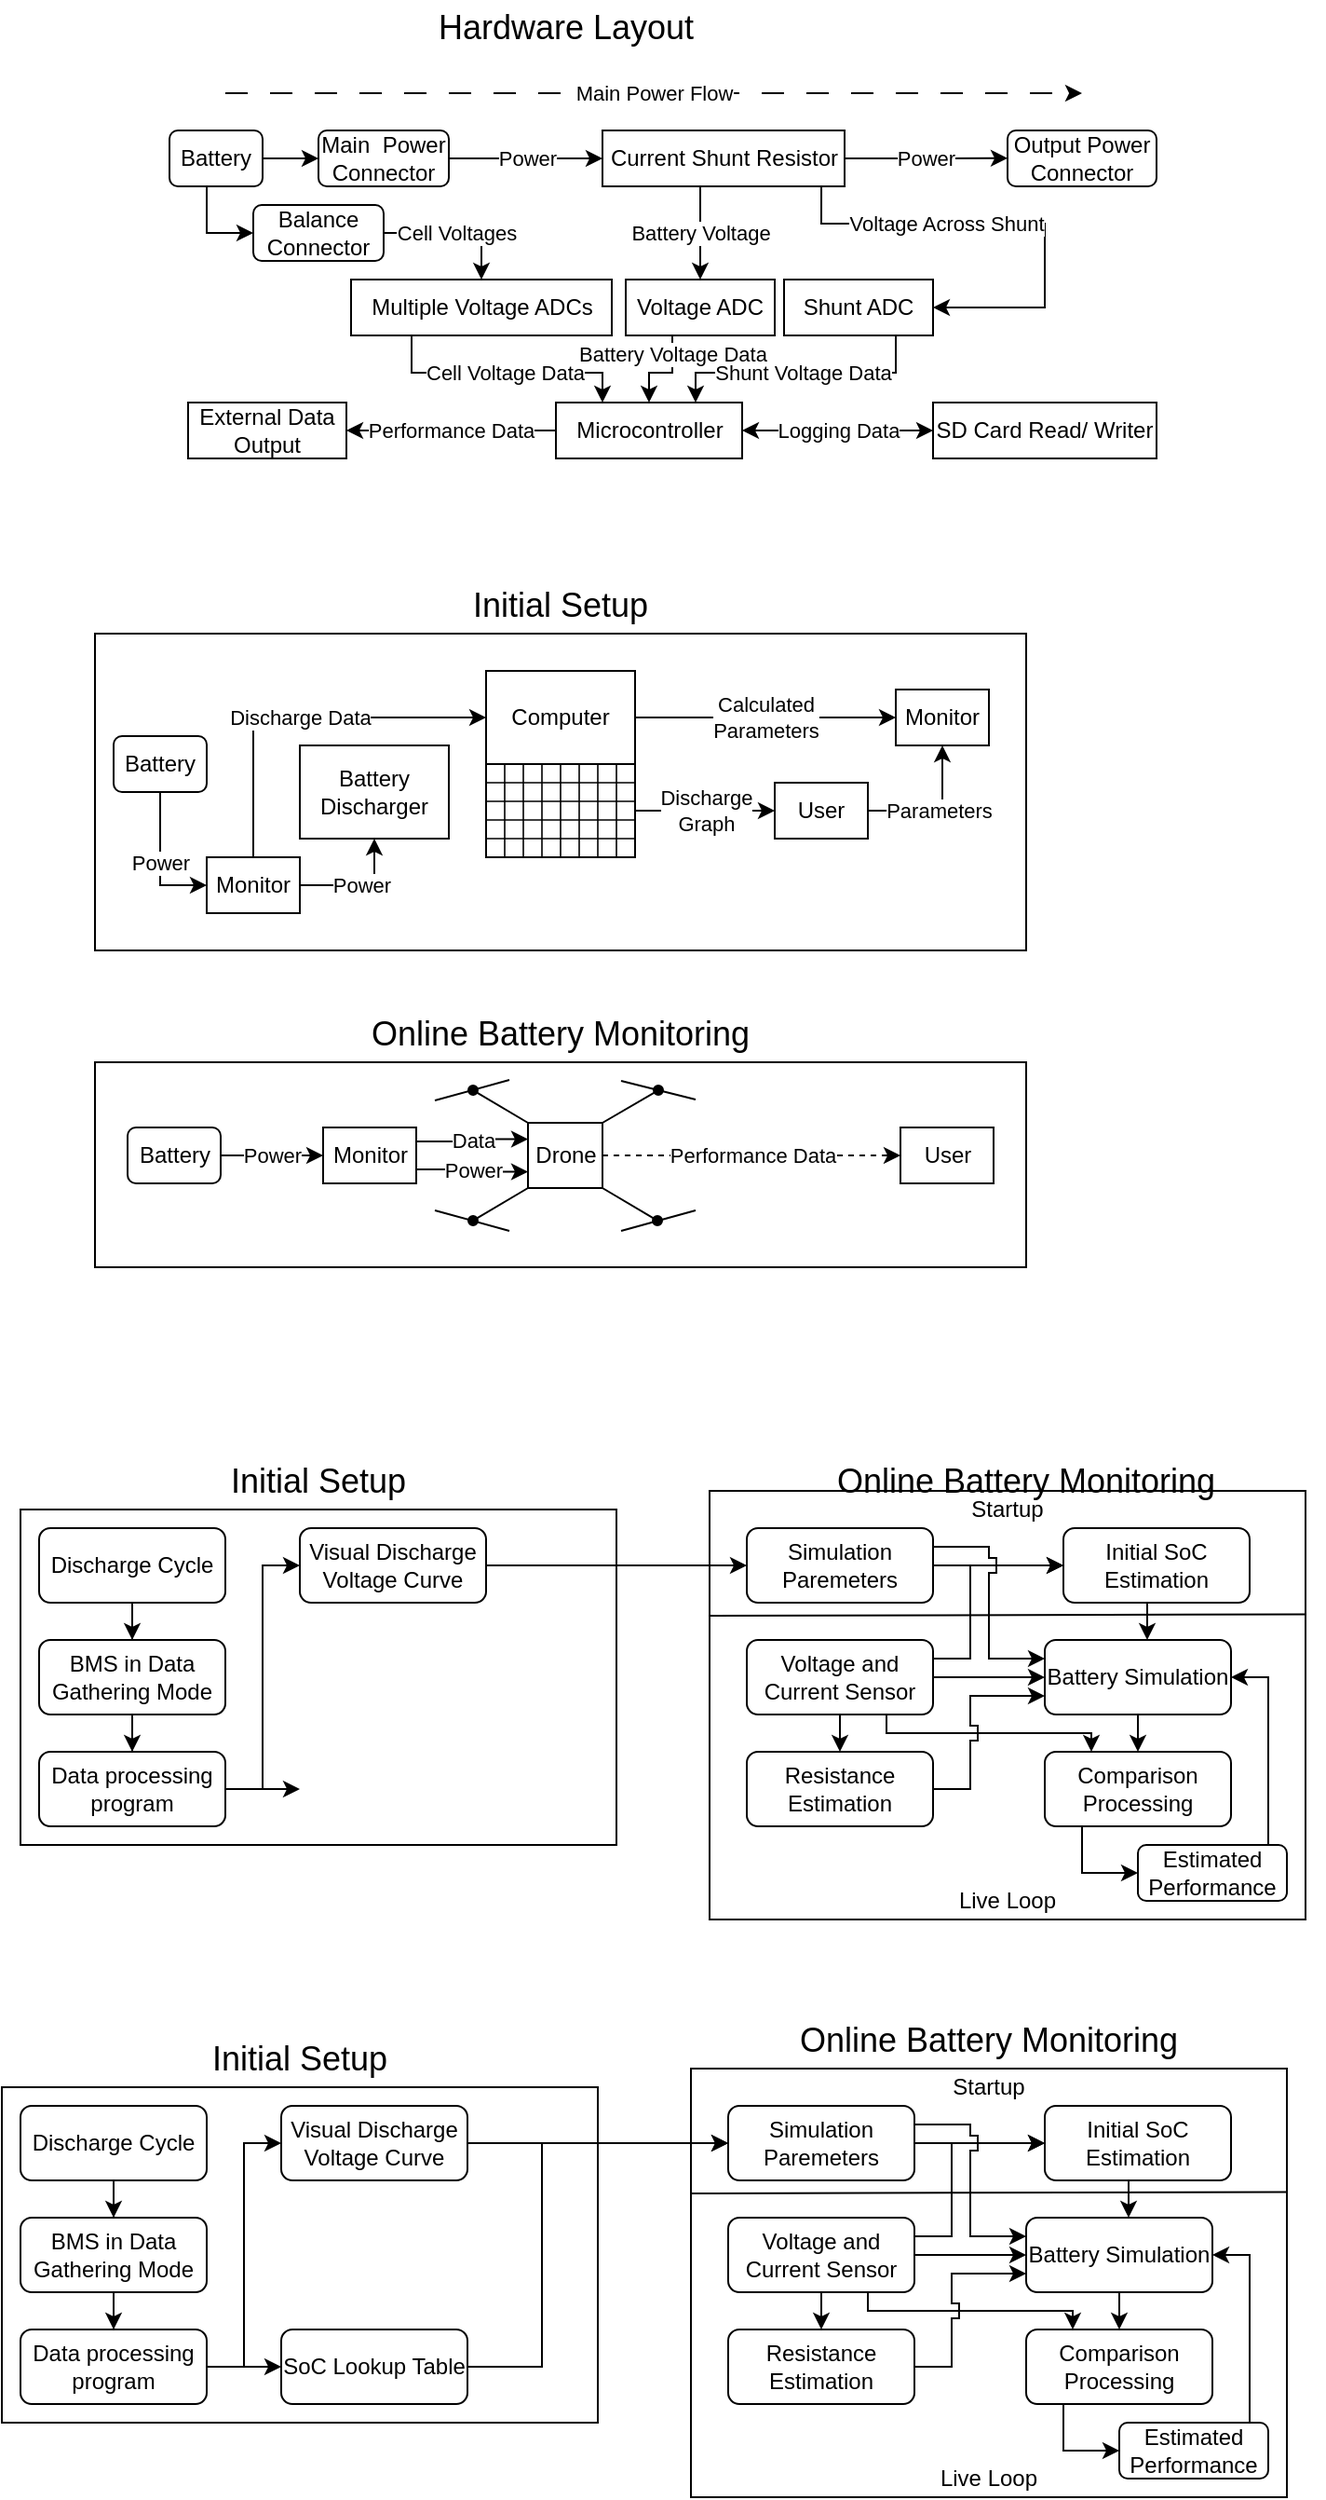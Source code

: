 <mxfile version="24.0.2" type="device">
  <diagram id="iJW8FD_IC8tG_3s7V3ZE" name="Page-1">
    <mxGraphModel dx="636" dy="1536" grid="1" gridSize="10" guides="1" tooltips="1" connect="1" arrows="1" fold="1" page="1" pageScale="1" pageWidth="827" pageHeight="1169" math="0" shadow="0">
      <root>
        <mxCell id="0" />
        <mxCell id="1" parent="0" />
        <mxCell id="znWlgwHZ79DL5Ow_YZp7-131" value="" style="rounded=0;whiteSpace=wrap;html=1;" vertex="1" parent="1">
          <mxGeometry x="60" y="-260" width="500" height="110" as="geometry" />
        </mxCell>
        <mxCell id="znWlgwHZ79DL5Ow_YZp7-61" value="" style="rounded=0;whiteSpace=wrap;html=1;" vertex="1" parent="1">
          <mxGeometry x="60" y="-490" width="500" height="170" as="geometry" />
        </mxCell>
        <mxCell id="kjtUhcTxmiHCBkJJOneF-20" value="" style="rounded=0;whiteSpace=wrap;html=1;" parent="1" vertex="1">
          <mxGeometry x="380" y="280" width="320" height="230" as="geometry" />
        </mxCell>
        <mxCell id="kjtUhcTxmiHCBkJJOneF-6" value="" style="rounded=0;whiteSpace=wrap;html=1;" parent="1" vertex="1">
          <mxGeometry x="10" y="290" width="320" height="180" as="geometry" />
        </mxCell>
        <mxCell id="kjtUhcTxmiHCBkJJOneF-12" value="" style="edgeStyle=orthogonalEdgeStyle;rounded=0;orthogonalLoop=1;jettySize=auto;html=1;fontSize=18;" parent="1" source="kjtUhcTxmiHCBkJJOneF-4" target="kjtUhcTxmiHCBkJJOneF-9" edge="1">
          <mxGeometry relative="1" as="geometry" />
        </mxCell>
        <mxCell id="kjtUhcTxmiHCBkJJOneF-4" value="&lt;div&gt;Discharge Cycle&lt;/div&gt;" style="rounded=1;whiteSpace=wrap;html=1;" parent="1" vertex="1">
          <mxGeometry x="20" y="300" width="100" height="40" as="geometry" />
        </mxCell>
        <mxCell id="kjtUhcTxmiHCBkJJOneF-7" value="&lt;font style=&quot;font-size: 18px;&quot;&gt;Initial Setup&lt;/font&gt;" style="text;html=1;strokeColor=none;fillColor=none;align=center;verticalAlign=middle;whiteSpace=wrap;rounded=0;" parent="1" vertex="1">
          <mxGeometry x="10" y="260" width="320" height="30" as="geometry" />
        </mxCell>
        <mxCell id="kjtUhcTxmiHCBkJJOneF-14" value="" style="edgeStyle=orthogonalEdgeStyle;rounded=0;orthogonalLoop=1;jettySize=auto;html=1;fontSize=18;" parent="1" source="kjtUhcTxmiHCBkJJOneF-9" target="kjtUhcTxmiHCBkJJOneF-13" edge="1">
          <mxGeometry relative="1" as="geometry" />
        </mxCell>
        <mxCell id="kjtUhcTxmiHCBkJJOneF-9" value="BMS in Data Gathering Mode" style="rounded=1;whiteSpace=wrap;html=1;" parent="1" vertex="1">
          <mxGeometry x="20" y="360" width="100" height="40" as="geometry" />
        </mxCell>
        <mxCell id="kjtUhcTxmiHCBkJJOneF-16" style="edgeStyle=orthogonalEdgeStyle;rounded=0;orthogonalLoop=1;jettySize=auto;html=1;entryX=0;entryY=0.5;entryDx=0;entryDy=0;fontSize=18;" parent="1" source="kjtUhcTxmiHCBkJJOneF-13" target="kjtUhcTxmiHCBkJJOneF-15" edge="1">
          <mxGeometry relative="1" as="geometry" />
        </mxCell>
        <mxCell id="kjtUhcTxmiHCBkJJOneF-18" style="edgeStyle=orthogonalEdgeStyle;rounded=0;orthogonalLoop=1;jettySize=auto;html=1;entryX=0;entryY=0.5;entryDx=0;entryDy=0;fontSize=18;" parent="1" source="kjtUhcTxmiHCBkJJOneF-13" target="kjtUhcTxmiHCBkJJOneF-17" edge="1">
          <mxGeometry relative="1" as="geometry" />
        </mxCell>
        <mxCell id="kjtUhcTxmiHCBkJJOneF-13" value="Data processing program" style="rounded=1;whiteSpace=wrap;html=1;" parent="1" vertex="1">
          <mxGeometry x="20" y="420" width="100" height="40" as="geometry" />
        </mxCell>
        <mxCell id="kjtUhcTxmiHCBkJJOneF-34" style="edgeStyle=orthogonalEdgeStyle;rounded=0;orthogonalLoop=1;jettySize=auto;html=1;fontSize=18;" parent="1" source="kjtUhcTxmiHCBkJJOneF-15" target="kjtUhcTxmiHCBkJJOneF-32" edge="1">
          <mxGeometry relative="1" as="geometry" />
        </mxCell>
        <mxCell id="kjtUhcTxmiHCBkJJOneF-15" value="Visual Discharge Voltage Curve" style="rounded=1;whiteSpace=wrap;html=1;" parent="1" vertex="1">
          <mxGeometry x="160" y="300" width="100" height="40" as="geometry" />
        </mxCell>
        <mxCell id="kjtUhcTxmiHCBkJJOneF-35" style="edgeStyle=orthogonalEdgeStyle;rounded=0;orthogonalLoop=1;jettySize=auto;html=1;entryX=0;entryY=0.5;entryDx=0;entryDy=0;fontSize=18;" parent="1" source="kjtUhcTxmiHCBkJJOneF-17" target="kjtUhcTxmiHCBkJJOneF-32" edge="1">
          <mxGeometry relative="1" as="geometry">
            <Array as="points">
              <mxPoint x="300" y="440" />
              <mxPoint x="300" y="320" />
            </Array>
          </mxGeometry>
        </mxCell>
        <mxCell id="kjtUhcTxmiHCBkJJOneF-17" value="SoC Lookup Table" style="rounded=1;whiteSpace=wrap;html=1;" parent="1" vertex="1">
          <mxGeometry x="160" y="420" width="100" height="40" as="geometry" />
        </mxCell>
        <mxCell id="kjtUhcTxmiHCBkJJOneF-31" value="&lt;font style=&quot;font-size: 18px;&quot;&gt;Online Battery Monitoring&lt;/font&gt;" style="text;html=1;strokeColor=none;fillColor=none;align=center;verticalAlign=middle;whiteSpace=wrap;rounded=0;" parent="1" vertex="1">
          <mxGeometry x="380" y="250" width="320" height="30" as="geometry" />
        </mxCell>
        <mxCell id="kjtUhcTxmiHCBkJJOneF-37" value="" style="edgeStyle=orthogonalEdgeStyle;rounded=0;orthogonalLoop=1;jettySize=auto;html=1;fontSize=18;" parent="1" source="kjtUhcTxmiHCBkJJOneF-32" target="kjtUhcTxmiHCBkJJOneF-36" edge="1">
          <mxGeometry relative="1" as="geometry" />
        </mxCell>
        <mxCell id="kjtUhcTxmiHCBkJJOneF-54" style="edgeStyle=elbowEdgeStyle;rounded=0;jumpStyle=sharp;orthogonalLoop=1;jettySize=auto;html=1;entryX=0;entryY=0.25;entryDx=0;entryDy=0;fontSize=18;jumpSize=8;" parent="1" source="kjtUhcTxmiHCBkJJOneF-32" target="kjtUhcTxmiHCBkJJOneF-47" edge="1">
          <mxGeometry relative="1" as="geometry">
            <Array as="points">
              <mxPoint x="530" y="310" />
              <mxPoint x="530" y="330" />
              <mxPoint x="510" y="310" />
            </Array>
          </mxGeometry>
        </mxCell>
        <mxCell id="kjtUhcTxmiHCBkJJOneF-32" value="Simulation Paremeters" style="rounded=1;whiteSpace=wrap;html=1;" parent="1" vertex="1">
          <mxGeometry x="400" y="300" width="100" height="40" as="geometry" />
        </mxCell>
        <mxCell id="kjtUhcTxmiHCBkJJOneF-71" style="edgeStyle=elbowEdgeStyle;rounded=0;jumpStyle=sharp;jumpSize=8;orthogonalLoop=1;jettySize=auto;html=1;fontSize=18;" parent="1" source="kjtUhcTxmiHCBkJJOneF-36" target="kjtUhcTxmiHCBkJJOneF-47" edge="1">
          <mxGeometry relative="1" as="geometry" />
        </mxCell>
        <mxCell id="kjtUhcTxmiHCBkJJOneF-36" value="Initial SoC Estimation" style="rounded=1;whiteSpace=wrap;html=1;" parent="1" vertex="1">
          <mxGeometry x="570" y="300" width="100" height="40" as="geometry" />
        </mxCell>
        <mxCell id="kjtUhcTxmiHCBkJJOneF-46" style="edgeStyle=orthogonalEdgeStyle;rounded=0;orthogonalLoop=1;jettySize=auto;html=1;entryX=0;entryY=0.5;entryDx=0;entryDy=0;fontSize=18;" parent="1" source="kjtUhcTxmiHCBkJJOneF-38" target="kjtUhcTxmiHCBkJJOneF-36" edge="1">
          <mxGeometry relative="1" as="geometry">
            <Array as="points">
              <mxPoint x="520" y="370" />
              <mxPoint x="520" y="320" />
            </Array>
          </mxGeometry>
        </mxCell>
        <mxCell id="kjtUhcTxmiHCBkJJOneF-55" style="edgeStyle=elbowEdgeStyle;rounded=0;jumpStyle=sharp;jumpSize=8;orthogonalLoop=1;jettySize=auto;html=1;entryX=0;entryY=0.5;entryDx=0;entryDy=0;fontSize=18;" parent="1" source="kjtUhcTxmiHCBkJJOneF-38" target="kjtUhcTxmiHCBkJJOneF-47" edge="1">
          <mxGeometry relative="1" as="geometry" />
        </mxCell>
        <mxCell id="kjtUhcTxmiHCBkJJOneF-61" style="edgeStyle=elbowEdgeStyle;rounded=0;jumpStyle=sharp;jumpSize=8;orthogonalLoop=1;jettySize=auto;html=1;entryX=0.5;entryY=0;entryDx=0;entryDy=0;fontSize=18;" parent="1" source="kjtUhcTxmiHCBkJJOneF-38" target="kjtUhcTxmiHCBkJJOneF-39" edge="1">
          <mxGeometry relative="1" as="geometry" />
        </mxCell>
        <mxCell id="kjtUhcTxmiHCBkJJOneF-72" style="edgeStyle=elbowEdgeStyle;rounded=0;jumpStyle=sharp;jumpSize=8;orthogonalLoop=1;jettySize=auto;html=1;exitX=0.75;exitY=1;exitDx=0;exitDy=0;entryX=0.25;entryY=0;entryDx=0;entryDy=0;fontSize=18;elbow=vertical;" parent="1" source="kjtUhcTxmiHCBkJJOneF-38" target="kjtUhcTxmiHCBkJJOneF-40" edge="1">
          <mxGeometry relative="1" as="geometry">
            <Array as="points">
              <mxPoint x="560" y="410" />
              <mxPoint x="550" y="410" />
              <mxPoint x="500" y="410" />
              <mxPoint x="560" y="420" />
            </Array>
          </mxGeometry>
        </mxCell>
        <mxCell id="kjtUhcTxmiHCBkJJOneF-38" value="Voltage and Current Sensor" style="rounded=1;whiteSpace=wrap;html=1;" parent="1" vertex="1">
          <mxGeometry x="400" y="360" width="100" height="40" as="geometry" />
        </mxCell>
        <mxCell id="kjtUhcTxmiHCBkJJOneF-62" style="edgeStyle=elbowEdgeStyle;rounded=0;jumpStyle=sharp;jumpSize=8;orthogonalLoop=1;jettySize=auto;html=1;entryX=0;entryY=0.75;entryDx=0;entryDy=0;fontSize=18;" parent="1" source="kjtUhcTxmiHCBkJJOneF-39" target="kjtUhcTxmiHCBkJJOneF-47" edge="1">
          <mxGeometry relative="1" as="geometry">
            <Array as="points">
              <mxPoint x="520" y="410" />
            </Array>
          </mxGeometry>
        </mxCell>
        <mxCell id="kjtUhcTxmiHCBkJJOneF-39" value="Resistance Estimation" style="rounded=1;whiteSpace=wrap;html=1;" parent="1" vertex="1">
          <mxGeometry x="400" y="420" width="100" height="40" as="geometry" />
        </mxCell>
        <mxCell id="kjtUhcTxmiHCBkJJOneF-68" style="edgeStyle=elbowEdgeStyle;rounded=0;jumpStyle=sharp;jumpSize=8;orthogonalLoop=1;jettySize=auto;html=1;exitX=0.25;exitY=1;exitDx=0;exitDy=0;entryX=0;entryY=0.5;entryDx=0;entryDy=0;fontSize=18;" parent="1" source="kjtUhcTxmiHCBkJJOneF-40" target="kjtUhcTxmiHCBkJJOneF-56" edge="1">
          <mxGeometry relative="1" as="geometry">
            <Array as="points">
              <mxPoint x="580" y="470" />
            </Array>
          </mxGeometry>
        </mxCell>
        <mxCell id="kjtUhcTxmiHCBkJJOneF-40" value="Comparison Processing" style="rounded=1;whiteSpace=wrap;html=1;" parent="1" vertex="1">
          <mxGeometry x="560" y="420" width="100" height="40" as="geometry" />
        </mxCell>
        <mxCell id="kjtUhcTxmiHCBkJJOneF-42" value="" style="endArrow=none;html=1;rounded=0;fontSize=18;entryX=1;entryY=0.288;entryDx=0;entryDy=0;entryPerimeter=0;" parent="1" target="kjtUhcTxmiHCBkJJOneF-20" edge="1">
          <mxGeometry width="50" height="50" relative="1" as="geometry">
            <mxPoint x="380" y="347" as="sourcePoint" />
            <mxPoint x="490" y="420" as="targetPoint" />
          </mxGeometry>
        </mxCell>
        <mxCell id="kjtUhcTxmiHCBkJJOneF-43" value="Startup" style="text;html=1;strokeColor=none;fillColor=none;align=center;verticalAlign=middle;whiteSpace=wrap;rounded=0;" parent="1" vertex="1">
          <mxGeometry x="380" y="280" width="320" height="20" as="geometry" />
        </mxCell>
        <mxCell id="kjtUhcTxmiHCBkJJOneF-44" value="Live Loop" style="text;html=1;strokeColor=none;fillColor=none;align=center;verticalAlign=middle;whiteSpace=wrap;rounded=0;" parent="1" vertex="1">
          <mxGeometry x="380" y="490" width="320" height="20" as="geometry" />
        </mxCell>
        <mxCell id="kjtUhcTxmiHCBkJJOneF-65" style="edgeStyle=elbowEdgeStyle;rounded=0;jumpStyle=sharp;jumpSize=8;orthogonalLoop=1;jettySize=auto;html=1;fontSize=18;" parent="1" source="kjtUhcTxmiHCBkJJOneF-47" target="kjtUhcTxmiHCBkJJOneF-40" edge="1">
          <mxGeometry relative="1" as="geometry" />
        </mxCell>
        <mxCell id="kjtUhcTxmiHCBkJJOneF-47" value="Battery Simulation" style="rounded=1;whiteSpace=wrap;html=1;" parent="1" vertex="1">
          <mxGeometry x="560" y="360" width="100" height="40" as="geometry" />
        </mxCell>
        <mxCell id="kjtUhcTxmiHCBkJJOneF-69" style="edgeStyle=elbowEdgeStyle;rounded=0;jumpStyle=sharp;jumpSize=8;orthogonalLoop=1;jettySize=auto;html=1;exitX=0.75;exitY=0;exitDx=0;exitDy=0;entryX=1;entryY=0.5;entryDx=0;entryDy=0;fontSize=18;" parent="1" source="kjtUhcTxmiHCBkJJOneF-56" target="kjtUhcTxmiHCBkJJOneF-47" edge="1">
          <mxGeometry relative="1" as="geometry">
            <Array as="points">
              <mxPoint x="680" y="400" />
              <mxPoint x="670" y="410" />
              <mxPoint x="680" y="410" />
            </Array>
          </mxGeometry>
        </mxCell>
        <mxCell id="kjtUhcTxmiHCBkJJOneF-56" value="Estimated Performance" style="rounded=1;whiteSpace=wrap;html=1;" parent="1" vertex="1">
          <mxGeometry x="610" y="470" width="80" height="30" as="geometry" />
        </mxCell>
        <mxCell id="znWlgwHZ79DL5Ow_YZp7-1" value="" style="rounded=0;whiteSpace=wrap;html=1;" vertex="1" parent="1">
          <mxGeometry x="390" y="-30" width="320" height="230" as="geometry" />
        </mxCell>
        <mxCell id="znWlgwHZ79DL5Ow_YZp7-2" value="" style="rounded=0;whiteSpace=wrap;html=1;" vertex="1" parent="1">
          <mxGeometry x="20" y="-20" width="320" height="180" as="geometry" />
        </mxCell>
        <mxCell id="znWlgwHZ79DL5Ow_YZp7-3" value="" style="edgeStyle=orthogonalEdgeStyle;rounded=0;orthogonalLoop=1;jettySize=auto;html=1;fontSize=18;" edge="1" parent="1" source="znWlgwHZ79DL5Ow_YZp7-4" target="znWlgwHZ79DL5Ow_YZp7-7">
          <mxGeometry relative="1" as="geometry" />
        </mxCell>
        <mxCell id="znWlgwHZ79DL5Ow_YZp7-4" value="&lt;div&gt;Discharge Cycle&lt;/div&gt;" style="rounded=1;whiteSpace=wrap;html=1;" vertex="1" parent="1">
          <mxGeometry x="30" y="-10" width="100" height="40" as="geometry" />
        </mxCell>
        <mxCell id="znWlgwHZ79DL5Ow_YZp7-5" value="&lt;font style=&quot;font-size: 18px;&quot;&gt;Initial Setup&lt;/font&gt;" style="text;html=1;strokeColor=none;fillColor=none;align=center;verticalAlign=middle;whiteSpace=wrap;rounded=0;" vertex="1" parent="1">
          <mxGeometry x="20" y="-50" width="320" height="30" as="geometry" />
        </mxCell>
        <mxCell id="znWlgwHZ79DL5Ow_YZp7-6" value="" style="edgeStyle=orthogonalEdgeStyle;rounded=0;orthogonalLoop=1;jettySize=auto;html=1;fontSize=18;" edge="1" parent="1" source="znWlgwHZ79DL5Ow_YZp7-7" target="znWlgwHZ79DL5Ow_YZp7-10">
          <mxGeometry relative="1" as="geometry" />
        </mxCell>
        <mxCell id="znWlgwHZ79DL5Ow_YZp7-7" value="BMS in Data Gathering Mode" style="rounded=1;whiteSpace=wrap;html=1;" vertex="1" parent="1">
          <mxGeometry x="30" y="50" width="100" height="40" as="geometry" />
        </mxCell>
        <mxCell id="znWlgwHZ79DL5Ow_YZp7-8" style="edgeStyle=orthogonalEdgeStyle;rounded=0;orthogonalLoop=1;jettySize=auto;html=1;entryX=0;entryY=0.5;entryDx=0;entryDy=0;fontSize=18;" edge="1" parent="1" source="znWlgwHZ79DL5Ow_YZp7-10" target="znWlgwHZ79DL5Ow_YZp7-12">
          <mxGeometry relative="1" as="geometry" />
        </mxCell>
        <mxCell id="znWlgwHZ79DL5Ow_YZp7-9" style="edgeStyle=orthogonalEdgeStyle;rounded=0;orthogonalLoop=1;jettySize=auto;html=1;entryX=0;entryY=0.5;entryDx=0;entryDy=0;fontSize=18;" edge="1" parent="1" source="znWlgwHZ79DL5Ow_YZp7-10">
          <mxGeometry relative="1" as="geometry">
            <mxPoint x="170" y="130" as="targetPoint" />
          </mxGeometry>
        </mxCell>
        <mxCell id="znWlgwHZ79DL5Ow_YZp7-10" value="Data processing program" style="rounded=1;whiteSpace=wrap;html=1;" vertex="1" parent="1">
          <mxGeometry x="30" y="110" width="100" height="40" as="geometry" />
        </mxCell>
        <mxCell id="znWlgwHZ79DL5Ow_YZp7-11" style="edgeStyle=orthogonalEdgeStyle;rounded=0;orthogonalLoop=1;jettySize=auto;html=1;fontSize=18;" edge="1" parent="1" source="znWlgwHZ79DL5Ow_YZp7-12" target="znWlgwHZ79DL5Ow_YZp7-18">
          <mxGeometry relative="1" as="geometry" />
        </mxCell>
        <mxCell id="znWlgwHZ79DL5Ow_YZp7-12" value="Visual Discharge Voltage Curve" style="rounded=1;whiteSpace=wrap;html=1;" vertex="1" parent="1">
          <mxGeometry x="170" y="-10" width="100" height="40" as="geometry" />
        </mxCell>
        <mxCell id="znWlgwHZ79DL5Ow_YZp7-15" value="&lt;font style=&quot;font-size: 18px;&quot;&gt;Online Battery Monitoring&lt;/font&gt;" style="text;html=1;strokeColor=none;fillColor=none;align=center;verticalAlign=middle;whiteSpace=wrap;rounded=0;" vertex="1" parent="1">
          <mxGeometry x="60" y="-290" width="500" height="30" as="geometry" />
        </mxCell>
        <mxCell id="znWlgwHZ79DL5Ow_YZp7-16" value="" style="edgeStyle=orthogonalEdgeStyle;rounded=0;orthogonalLoop=1;jettySize=auto;html=1;fontSize=18;" edge="1" parent="1" source="znWlgwHZ79DL5Ow_YZp7-18" target="znWlgwHZ79DL5Ow_YZp7-20">
          <mxGeometry relative="1" as="geometry" />
        </mxCell>
        <mxCell id="znWlgwHZ79DL5Ow_YZp7-17" style="edgeStyle=elbowEdgeStyle;rounded=0;jumpStyle=sharp;orthogonalLoop=1;jettySize=auto;html=1;entryX=0;entryY=0.25;entryDx=0;entryDy=0;fontSize=18;jumpSize=8;" edge="1" parent="1" source="znWlgwHZ79DL5Ow_YZp7-18" target="znWlgwHZ79DL5Ow_YZp7-34">
          <mxGeometry relative="1" as="geometry">
            <Array as="points">
              <mxPoint x="540" />
              <mxPoint x="540" y="20" />
              <mxPoint x="520" />
            </Array>
          </mxGeometry>
        </mxCell>
        <mxCell id="znWlgwHZ79DL5Ow_YZp7-18" value="Simulation Paremeters" style="rounded=1;whiteSpace=wrap;html=1;" vertex="1" parent="1">
          <mxGeometry x="410" y="-10" width="100" height="40" as="geometry" />
        </mxCell>
        <mxCell id="znWlgwHZ79DL5Ow_YZp7-19" style="edgeStyle=elbowEdgeStyle;rounded=0;jumpStyle=sharp;jumpSize=8;orthogonalLoop=1;jettySize=auto;html=1;fontSize=18;" edge="1" parent="1" source="znWlgwHZ79DL5Ow_YZp7-20" target="znWlgwHZ79DL5Ow_YZp7-34">
          <mxGeometry relative="1" as="geometry" />
        </mxCell>
        <mxCell id="znWlgwHZ79DL5Ow_YZp7-20" value="Initial SoC Estimation" style="rounded=1;whiteSpace=wrap;html=1;" vertex="1" parent="1">
          <mxGeometry x="580" y="-10" width="100" height="40" as="geometry" />
        </mxCell>
        <mxCell id="znWlgwHZ79DL5Ow_YZp7-21" style="edgeStyle=orthogonalEdgeStyle;rounded=0;orthogonalLoop=1;jettySize=auto;html=1;entryX=0;entryY=0.5;entryDx=0;entryDy=0;fontSize=18;" edge="1" parent="1" source="znWlgwHZ79DL5Ow_YZp7-25" target="znWlgwHZ79DL5Ow_YZp7-20">
          <mxGeometry relative="1" as="geometry">
            <Array as="points">
              <mxPoint x="530" y="60" />
              <mxPoint x="530" y="10" />
            </Array>
          </mxGeometry>
        </mxCell>
        <mxCell id="znWlgwHZ79DL5Ow_YZp7-22" style="edgeStyle=elbowEdgeStyle;rounded=0;jumpStyle=sharp;jumpSize=8;orthogonalLoop=1;jettySize=auto;html=1;entryX=0;entryY=0.5;entryDx=0;entryDy=0;fontSize=18;" edge="1" parent="1" source="znWlgwHZ79DL5Ow_YZp7-25" target="znWlgwHZ79DL5Ow_YZp7-34">
          <mxGeometry relative="1" as="geometry" />
        </mxCell>
        <mxCell id="znWlgwHZ79DL5Ow_YZp7-23" style="edgeStyle=elbowEdgeStyle;rounded=0;jumpStyle=sharp;jumpSize=8;orthogonalLoop=1;jettySize=auto;html=1;entryX=0.5;entryY=0;entryDx=0;entryDy=0;fontSize=18;" edge="1" parent="1" source="znWlgwHZ79DL5Ow_YZp7-25" target="znWlgwHZ79DL5Ow_YZp7-27">
          <mxGeometry relative="1" as="geometry" />
        </mxCell>
        <mxCell id="znWlgwHZ79DL5Ow_YZp7-24" style="edgeStyle=elbowEdgeStyle;rounded=0;jumpStyle=sharp;jumpSize=8;orthogonalLoop=1;jettySize=auto;html=1;exitX=0.75;exitY=1;exitDx=0;exitDy=0;entryX=0.25;entryY=0;entryDx=0;entryDy=0;fontSize=18;elbow=vertical;" edge="1" parent="1" source="znWlgwHZ79DL5Ow_YZp7-25" target="znWlgwHZ79DL5Ow_YZp7-29">
          <mxGeometry relative="1" as="geometry">
            <Array as="points">
              <mxPoint x="570" y="100" />
              <mxPoint x="560" y="100" />
              <mxPoint x="510" y="100" />
              <mxPoint x="570" y="110" />
            </Array>
          </mxGeometry>
        </mxCell>
        <mxCell id="znWlgwHZ79DL5Ow_YZp7-25" value="Voltage and Current Sensor" style="rounded=1;whiteSpace=wrap;html=1;" vertex="1" parent="1">
          <mxGeometry x="410" y="50" width="100" height="40" as="geometry" />
        </mxCell>
        <mxCell id="znWlgwHZ79DL5Ow_YZp7-26" style="edgeStyle=elbowEdgeStyle;rounded=0;jumpStyle=sharp;jumpSize=8;orthogonalLoop=1;jettySize=auto;html=1;entryX=0;entryY=0.75;entryDx=0;entryDy=0;fontSize=18;" edge="1" parent="1" source="znWlgwHZ79DL5Ow_YZp7-27" target="znWlgwHZ79DL5Ow_YZp7-34">
          <mxGeometry relative="1" as="geometry">
            <Array as="points">
              <mxPoint x="530" y="100" />
            </Array>
          </mxGeometry>
        </mxCell>
        <mxCell id="znWlgwHZ79DL5Ow_YZp7-27" value="Resistance Estimation" style="rounded=1;whiteSpace=wrap;html=1;" vertex="1" parent="1">
          <mxGeometry x="410" y="110" width="100" height="40" as="geometry" />
        </mxCell>
        <mxCell id="znWlgwHZ79DL5Ow_YZp7-28" style="edgeStyle=elbowEdgeStyle;rounded=0;jumpStyle=sharp;jumpSize=8;orthogonalLoop=1;jettySize=auto;html=1;exitX=0.25;exitY=1;exitDx=0;exitDy=0;entryX=0;entryY=0.5;entryDx=0;entryDy=0;fontSize=18;" edge="1" parent="1" source="znWlgwHZ79DL5Ow_YZp7-29" target="znWlgwHZ79DL5Ow_YZp7-36">
          <mxGeometry relative="1" as="geometry">
            <Array as="points">
              <mxPoint x="590" y="160" />
            </Array>
          </mxGeometry>
        </mxCell>
        <mxCell id="znWlgwHZ79DL5Ow_YZp7-29" value="Comparison Processing" style="rounded=1;whiteSpace=wrap;html=1;" vertex="1" parent="1">
          <mxGeometry x="570" y="110" width="100" height="40" as="geometry" />
        </mxCell>
        <mxCell id="znWlgwHZ79DL5Ow_YZp7-30" value="" style="endArrow=none;html=1;rounded=0;fontSize=18;entryX=1;entryY=0.288;entryDx=0;entryDy=0;entryPerimeter=0;" edge="1" parent="1" target="znWlgwHZ79DL5Ow_YZp7-1">
          <mxGeometry width="50" height="50" relative="1" as="geometry">
            <mxPoint x="390" y="37" as="sourcePoint" />
            <mxPoint x="500" y="110" as="targetPoint" />
          </mxGeometry>
        </mxCell>
        <mxCell id="znWlgwHZ79DL5Ow_YZp7-31" value="Startup" style="text;html=1;strokeColor=none;fillColor=none;align=center;verticalAlign=middle;whiteSpace=wrap;rounded=0;" vertex="1" parent="1">
          <mxGeometry x="390" y="-30" width="320" height="20" as="geometry" />
        </mxCell>
        <mxCell id="znWlgwHZ79DL5Ow_YZp7-32" value="Live Loop" style="text;html=1;strokeColor=none;fillColor=none;align=center;verticalAlign=middle;whiteSpace=wrap;rounded=0;" vertex="1" parent="1">
          <mxGeometry x="390" y="180" width="320" height="20" as="geometry" />
        </mxCell>
        <mxCell id="znWlgwHZ79DL5Ow_YZp7-33" style="edgeStyle=elbowEdgeStyle;rounded=0;jumpStyle=sharp;jumpSize=8;orthogonalLoop=1;jettySize=auto;html=1;fontSize=18;" edge="1" parent="1" source="znWlgwHZ79DL5Ow_YZp7-34" target="znWlgwHZ79DL5Ow_YZp7-29">
          <mxGeometry relative="1" as="geometry" />
        </mxCell>
        <mxCell id="znWlgwHZ79DL5Ow_YZp7-34" value="Battery Simulation" style="rounded=1;whiteSpace=wrap;html=1;" vertex="1" parent="1">
          <mxGeometry x="570" y="50" width="100" height="40" as="geometry" />
        </mxCell>
        <mxCell id="znWlgwHZ79DL5Ow_YZp7-35" style="edgeStyle=elbowEdgeStyle;rounded=0;jumpStyle=sharp;jumpSize=8;orthogonalLoop=1;jettySize=auto;html=1;exitX=0.75;exitY=0;exitDx=0;exitDy=0;entryX=1;entryY=0.5;entryDx=0;entryDy=0;fontSize=18;" edge="1" parent="1" source="znWlgwHZ79DL5Ow_YZp7-36" target="znWlgwHZ79DL5Ow_YZp7-34">
          <mxGeometry relative="1" as="geometry">
            <Array as="points">
              <mxPoint x="690" y="90" />
              <mxPoint x="680" y="100" />
              <mxPoint x="690" y="100" />
            </Array>
          </mxGeometry>
        </mxCell>
        <mxCell id="znWlgwHZ79DL5Ow_YZp7-36" value="Estimated Performance" style="rounded=1;whiteSpace=wrap;html=1;" vertex="1" parent="1">
          <mxGeometry x="620" y="160" width="80" height="30" as="geometry" />
        </mxCell>
        <mxCell id="znWlgwHZ79DL5Ow_YZp7-97" value="Power" style="edgeStyle=orthogonalEdgeStyle;rounded=0;orthogonalLoop=1;jettySize=auto;html=1;entryX=0;entryY=0.5;entryDx=0;entryDy=0;" edge="1" parent="1" source="znWlgwHZ79DL5Ow_YZp7-41" target="znWlgwHZ79DL5Ow_YZp7-42">
          <mxGeometry relative="1" as="geometry" />
        </mxCell>
        <mxCell id="znWlgwHZ79DL5Ow_YZp7-41" value="Battery" style="rounded=1;whiteSpace=wrap;html=1;" vertex="1" parent="1">
          <mxGeometry x="70" y="-435" width="50" height="30" as="geometry" />
        </mxCell>
        <mxCell id="znWlgwHZ79DL5Ow_YZp7-100" value="Power" style="edgeStyle=orthogonalEdgeStyle;rounded=0;orthogonalLoop=1;jettySize=auto;html=1;exitX=1;exitY=0.5;exitDx=0;exitDy=0;entryX=0.5;entryY=1;entryDx=0;entryDy=0;" edge="1" parent="1" source="znWlgwHZ79DL5Ow_YZp7-42" target="znWlgwHZ79DL5Ow_YZp7-43">
          <mxGeometry relative="1" as="geometry" />
        </mxCell>
        <mxCell id="znWlgwHZ79DL5Ow_YZp7-42" value="&lt;div&gt;Monitor&lt;/div&gt;" style="rounded=0;whiteSpace=wrap;html=1;" vertex="1" parent="1">
          <mxGeometry x="120" y="-370" width="50" height="30" as="geometry" />
        </mxCell>
        <mxCell id="znWlgwHZ79DL5Ow_YZp7-43" value="Battery Discharger" style="rounded=0;whiteSpace=wrap;html=1;" vertex="1" parent="1">
          <mxGeometry x="170" y="-430" width="80" height="50" as="geometry" />
        </mxCell>
        <mxCell id="znWlgwHZ79DL5Ow_YZp7-44" value="" style="group;rounded=1;" vertex="1" connectable="0" parent="1">
          <mxGeometry x="270" y="-470" width="80" height="100" as="geometry" />
        </mxCell>
        <mxCell id="znWlgwHZ79DL5Ow_YZp7-37" value="Computer" style="rounded=0;whiteSpace=wrap;html=1;" vertex="1" parent="znWlgwHZ79DL5Ow_YZp7-44">
          <mxGeometry width="80" height="50" as="geometry" />
        </mxCell>
        <mxCell id="znWlgwHZ79DL5Ow_YZp7-39" value="" style="verticalLabelPosition=bottom;verticalAlign=top;html=1;shape=mxgraph.basic.patternFillRect;fillStyle=grid;step=10;fillStrokeWidth=0.8;fillStrokeColor=#000000;" vertex="1" parent="znWlgwHZ79DL5Ow_YZp7-44">
          <mxGeometry y="50" width="80" height="50" as="geometry" />
        </mxCell>
        <mxCell id="znWlgwHZ79DL5Ow_YZp7-48" value="Discharge Data" style="edgeStyle=orthogonalEdgeStyle;rounded=0;orthogonalLoop=1;jettySize=auto;html=1;entryX=0;entryY=0.5;entryDx=0;entryDy=0;exitX=0.5;exitY=0;exitDx=0;exitDy=0;" edge="1" parent="1" source="znWlgwHZ79DL5Ow_YZp7-42" target="znWlgwHZ79DL5Ow_YZp7-37">
          <mxGeometry relative="1" as="geometry" />
        </mxCell>
        <mxCell id="znWlgwHZ79DL5Ow_YZp7-49" value="&lt;div&gt;Monitor&lt;/div&gt;" style="rounded=0;whiteSpace=wrap;html=1;" vertex="1" parent="1">
          <mxGeometry x="490" y="-460" width="50" height="30" as="geometry" />
        </mxCell>
        <mxCell id="znWlgwHZ79DL5Ow_YZp7-52" value="&lt;div&gt;Calculated&lt;/div&gt;&lt;div&gt;Parameters&lt;br&gt; &lt;/div&gt;" style="edgeStyle=orthogonalEdgeStyle;rounded=0;orthogonalLoop=1;jettySize=auto;html=1;" edge="1" parent="1" source="znWlgwHZ79DL5Ow_YZp7-37" target="znWlgwHZ79DL5Ow_YZp7-49">
          <mxGeometry relative="1" as="geometry" />
        </mxCell>
        <mxCell id="znWlgwHZ79DL5Ow_YZp7-60" value="Parameters" style="edgeStyle=orthogonalEdgeStyle;rounded=0;orthogonalLoop=1;jettySize=auto;html=1;entryX=0.5;entryY=1;entryDx=0;entryDy=0;" edge="1" parent="1" source="znWlgwHZ79DL5Ow_YZp7-53" target="znWlgwHZ79DL5Ow_YZp7-49">
          <mxGeometry relative="1" as="geometry" />
        </mxCell>
        <mxCell id="znWlgwHZ79DL5Ow_YZp7-53" value="User" style="rounded=0;whiteSpace=wrap;html=1;glass=0;shadow=0;textShadow=0;" vertex="1" parent="1">
          <mxGeometry x="425" y="-410" width="50" height="30" as="geometry" />
        </mxCell>
        <mxCell id="znWlgwHZ79DL5Ow_YZp7-56" value="&lt;div&gt;Discharge&lt;/div&gt;&lt;div&gt;Graph&lt;br&gt;&lt;/div&gt;" style="edgeStyle=orthogonalEdgeStyle;rounded=0;orthogonalLoop=1;jettySize=auto;html=1;" edge="1" parent="1" source="znWlgwHZ79DL5Ow_YZp7-39" target="znWlgwHZ79DL5Ow_YZp7-53">
          <mxGeometry relative="1" as="geometry" />
        </mxCell>
        <mxCell id="znWlgwHZ79DL5Ow_YZp7-62" value="&lt;font style=&quot;font-size: 18px;&quot;&gt;Initial Setup&lt;/font&gt;" style="text;html=1;strokeColor=none;fillColor=none;align=center;verticalAlign=middle;whiteSpace=wrap;rounded=0;" vertex="1" parent="1">
          <mxGeometry x="60" y="-520" width="500" height="30" as="geometry" />
        </mxCell>
        <mxCell id="znWlgwHZ79DL5Ow_YZp7-124" value="Power" style="edgeStyle=orthogonalEdgeStyle;rounded=0;orthogonalLoop=1;jettySize=auto;html=1;entryX=0;entryY=0.5;entryDx=0;entryDy=0;" edge="1" parent="1" source="znWlgwHZ79DL5Ow_YZp7-82" target="znWlgwHZ79DL5Ow_YZp7-89">
          <mxGeometry relative="1" as="geometry" />
        </mxCell>
        <mxCell id="znWlgwHZ79DL5Ow_YZp7-82" value="Battery" style="rounded=1;whiteSpace=wrap;html=1;" vertex="1" parent="1">
          <mxGeometry x="77.5" y="-225" width="50" height="30" as="geometry" />
        </mxCell>
        <mxCell id="znWlgwHZ79DL5Ow_YZp7-129" value="Data" style="edgeStyle=orthogonalEdgeStyle;rounded=0;orthogonalLoop=1;jettySize=auto;html=1;exitX=1;exitY=0.25;exitDx=0;exitDy=0;entryX=0;entryY=0.25;entryDx=0;entryDy=0;" edge="1" parent="1" source="znWlgwHZ79DL5Ow_YZp7-89" target="znWlgwHZ79DL5Ow_YZp7-102">
          <mxGeometry relative="1" as="geometry" />
        </mxCell>
        <mxCell id="znWlgwHZ79DL5Ow_YZp7-89" value="&lt;div&gt;Monitor&lt;/div&gt;" style="rounded=0;whiteSpace=wrap;html=1;" vertex="1" parent="1">
          <mxGeometry x="182.5" y="-225" width="50" height="30" as="geometry" />
        </mxCell>
        <mxCell id="znWlgwHZ79DL5Ow_YZp7-95" value="&lt;font style=&quot;font-size: 18px;&quot;&gt;Online Battery Monitoring&lt;/font&gt;" style="text;html=1;strokeColor=none;fillColor=none;align=center;verticalAlign=middle;whiteSpace=wrap;rounded=0;" vertex="1" parent="1">
          <mxGeometry x="400" y="-50" width="320" height="30" as="geometry" />
        </mxCell>
        <mxCell id="znWlgwHZ79DL5Ow_YZp7-130" value="Performance Data" style="edgeStyle=orthogonalEdgeStyle;rounded=0;orthogonalLoop=1;jettySize=auto;html=1;dashed=1;" edge="1" parent="1" source="znWlgwHZ79DL5Ow_YZp7-102" target="znWlgwHZ79DL5Ow_YZp7-126">
          <mxGeometry relative="1" as="geometry" />
        </mxCell>
        <mxCell id="znWlgwHZ79DL5Ow_YZp7-102" value="Drone" style="rounded=0;whiteSpace=wrap;html=1;" vertex="1" parent="1">
          <mxGeometry x="292.5" y="-227.5" width="40" height="35" as="geometry" />
        </mxCell>
        <mxCell id="znWlgwHZ79DL5Ow_YZp7-107" value="" style="group" vertex="1" connectable="0" parent="1">
          <mxGeometry x="332.5" y="-250" width="50" height="22.5" as="geometry" />
        </mxCell>
        <mxCell id="znWlgwHZ79DL5Ow_YZp7-103" value="" style="endArrow=none;html=1;rounded=0;" edge="1" parent="znWlgwHZ79DL5Ow_YZp7-107" source="znWlgwHZ79DL5Ow_YZp7-104">
          <mxGeometry width="50" height="50" relative="1" as="geometry">
            <mxPoint x="10" y="17.5" as="sourcePoint" />
            <mxPoint x="30" y="2.5" as="targetPoint" />
          </mxGeometry>
        </mxCell>
        <mxCell id="znWlgwHZ79DL5Ow_YZp7-105" value="" style="endArrow=none;html=1;rounded=0;" edge="1" parent="znWlgwHZ79DL5Ow_YZp7-107" target="znWlgwHZ79DL5Ow_YZp7-104">
          <mxGeometry width="50" height="50" relative="1" as="geometry">
            <mxPoint y="22.5" as="sourcePoint" />
            <mxPoint x="30" y="2.5" as="targetPoint" />
          </mxGeometry>
        </mxCell>
        <mxCell id="znWlgwHZ79DL5Ow_YZp7-104" value="" style="ellipse;whiteSpace=wrap;html=1;aspect=fixed;fillColor=#000000;" vertex="1" parent="znWlgwHZ79DL5Ow_YZp7-107">
          <mxGeometry x="27.5" y="2.5" width="5" height="5" as="geometry" />
        </mxCell>
        <mxCell id="znWlgwHZ79DL5Ow_YZp7-106" value="" style="endArrow=none;html=1;rounded=0;" edge="1" parent="znWlgwHZ79DL5Ow_YZp7-107">
          <mxGeometry width="50" height="50" relative="1" as="geometry">
            <mxPoint x="50" y="10" as="sourcePoint" />
            <mxPoint x="10" as="targetPoint" />
          </mxGeometry>
        </mxCell>
        <mxCell id="znWlgwHZ79DL5Ow_YZp7-108" value="" style="group;rotation=-180;" vertex="1" connectable="0" parent="1">
          <mxGeometry x="242.5" y="-192.5" width="50" height="22.5" as="geometry" />
        </mxCell>
        <mxCell id="znWlgwHZ79DL5Ow_YZp7-109" value="" style="endArrow=none;html=1;rounded=0;" edge="1" parent="znWlgwHZ79DL5Ow_YZp7-108" source="znWlgwHZ79DL5Ow_YZp7-111">
          <mxGeometry width="50" height="50" relative="1" as="geometry">
            <mxPoint x="40" y="5" as="sourcePoint" />
            <mxPoint x="20" y="20" as="targetPoint" />
          </mxGeometry>
        </mxCell>
        <mxCell id="znWlgwHZ79DL5Ow_YZp7-110" value="" style="endArrow=none;html=1;rounded=0;" edge="1" parent="znWlgwHZ79DL5Ow_YZp7-108" target="znWlgwHZ79DL5Ow_YZp7-111">
          <mxGeometry width="50" height="50" relative="1" as="geometry">
            <mxPoint x="50" as="sourcePoint" />
            <mxPoint x="20" y="20" as="targetPoint" />
          </mxGeometry>
        </mxCell>
        <mxCell id="znWlgwHZ79DL5Ow_YZp7-111" value="" style="ellipse;whiteSpace=wrap;html=1;aspect=fixed;fillColor=#000000;rotation=-180;" vertex="1" parent="znWlgwHZ79DL5Ow_YZp7-108">
          <mxGeometry x="18" y="15" width="5" height="5" as="geometry" />
        </mxCell>
        <mxCell id="znWlgwHZ79DL5Ow_YZp7-112" value="" style="endArrow=none;html=1;rounded=0;" edge="1" parent="znWlgwHZ79DL5Ow_YZp7-108">
          <mxGeometry width="50" height="50" relative="1" as="geometry">
            <mxPoint y="12" as="sourcePoint" />
            <mxPoint x="40" y="23" as="targetPoint" />
          </mxGeometry>
        </mxCell>
        <mxCell id="znWlgwHZ79DL5Ow_YZp7-113" value="" style="group;rotation=-180;flipH=1;" vertex="1" connectable="0" parent="1">
          <mxGeometry x="332.5" y="-192.5" width="50" height="22.5" as="geometry" />
        </mxCell>
        <mxCell id="znWlgwHZ79DL5Ow_YZp7-114" value="" style="endArrow=none;html=1;rounded=0;" edge="1" parent="znWlgwHZ79DL5Ow_YZp7-113" source="znWlgwHZ79DL5Ow_YZp7-116">
          <mxGeometry width="50" height="50" relative="1" as="geometry">
            <mxPoint x="10" y="5" as="sourcePoint" />
            <mxPoint x="30" y="20" as="targetPoint" />
          </mxGeometry>
        </mxCell>
        <mxCell id="znWlgwHZ79DL5Ow_YZp7-115" value="" style="endArrow=none;html=1;rounded=0;" edge="1" parent="znWlgwHZ79DL5Ow_YZp7-113" target="znWlgwHZ79DL5Ow_YZp7-116">
          <mxGeometry width="50" height="50" relative="1" as="geometry">
            <mxPoint as="sourcePoint" />
            <mxPoint x="30" y="20" as="targetPoint" />
          </mxGeometry>
        </mxCell>
        <mxCell id="znWlgwHZ79DL5Ow_YZp7-116" value="" style="ellipse;whiteSpace=wrap;html=1;aspect=fixed;fillColor=#000000;rotation=-180;" vertex="1" parent="znWlgwHZ79DL5Ow_YZp7-113">
          <mxGeometry x="27" y="15" width="5" height="5" as="geometry" />
        </mxCell>
        <mxCell id="znWlgwHZ79DL5Ow_YZp7-117" value="" style="endArrow=none;html=1;rounded=0;" edge="1" parent="znWlgwHZ79DL5Ow_YZp7-113">
          <mxGeometry width="50" height="50" relative="1" as="geometry">
            <mxPoint x="50" y="12" as="sourcePoint" />
            <mxPoint x="10" y="23" as="targetPoint" />
          </mxGeometry>
        </mxCell>
        <mxCell id="znWlgwHZ79DL5Ow_YZp7-118" value="" style="group;rotation=-180;flipH=0;flipV=1;" vertex="1" connectable="0" parent="1">
          <mxGeometry x="242.5" y="-250" width="50" height="22.5" as="geometry" />
        </mxCell>
        <mxCell id="znWlgwHZ79DL5Ow_YZp7-119" value="" style="endArrow=none;html=1;rounded=0;" edge="1" parent="znWlgwHZ79DL5Ow_YZp7-118" source="znWlgwHZ79DL5Ow_YZp7-121">
          <mxGeometry width="50" height="50" relative="1" as="geometry">
            <mxPoint x="40" y="17.5" as="sourcePoint" />
            <mxPoint x="20" y="2.5" as="targetPoint" />
          </mxGeometry>
        </mxCell>
        <mxCell id="znWlgwHZ79DL5Ow_YZp7-120" value="" style="endArrow=none;html=1;rounded=0;" edge="1" parent="znWlgwHZ79DL5Ow_YZp7-118" target="znWlgwHZ79DL5Ow_YZp7-121">
          <mxGeometry width="50" height="50" relative="1" as="geometry">
            <mxPoint x="50" y="22.5" as="sourcePoint" />
            <mxPoint x="20" y="2.5" as="targetPoint" />
          </mxGeometry>
        </mxCell>
        <mxCell id="znWlgwHZ79DL5Ow_YZp7-121" value="" style="ellipse;whiteSpace=wrap;html=1;aspect=fixed;fillColor=#000000;rotation=-180;" vertex="1" parent="znWlgwHZ79DL5Ow_YZp7-118">
          <mxGeometry x="18" y="2.5" width="5" height="5" as="geometry" />
        </mxCell>
        <mxCell id="znWlgwHZ79DL5Ow_YZp7-122" value="" style="endArrow=none;html=1;rounded=0;" edge="1" parent="znWlgwHZ79DL5Ow_YZp7-118">
          <mxGeometry width="50" height="50" relative="1" as="geometry">
            <mxPoint y="10.5" as="sourcePoint" />
            <mxPoint x="40" y="-0.5" as="targetPoint" />
          </mxGeometry>
        </mxCell>
        <mxCell id="znWlgwHZ79DL5Ow_YZp7-125" value="Power" style="edgeStyle=orthogonalEdgeStyle;rounded=0;orthogonalLoop=1;jettySize=auto;html=1;entryX=0;entryY=0.75;entryDx=0;entryDy=0;exitX=1;exitY=0.75;exitDx=0;exitDy=0;" edge="1" parent="1" source="znWlgwHZ79DL5Ow_YZp7-89" target="znWlgwHZ79DL5Ow_YZp7-102">
          <mxGeometry relative="1" as="geometry" />
        </mxCell>
        <mxCell id="znWlgwHZ79DL5Ow_YZp7-126" value="User" style="rounded=0;whiteSpace=wrap;html=1;glass=0;shadow=0;textShadow=0;" vertex="1" parent="1">
          <mxGeometry x="492.5" y="-225" width="50" height="30" as="geometry" />
        </mxCell>
        <mxCell id="znWlgwHZ79DL5Ow_YZp7-134" value="Power" style="edgeStyle=orthogonalEdgeStyle;rounded=0;orthogonalLoop=1;jettySize=auto;html=1;entryX=0;entryY=0.5;entryDx=0;entryDy=0;" edge="1" parent="1" source="znWlgwHZ79DL5Ow_YZp7-135" target="znWlgwHZ79DL5Ow_YZp7-137">
          <mxGeometry relative="1" as="geometry" />
        </mxCell>
        <mxCell id="znWlgwHZ79DL5Ow_YZp7-135" value="Main&amp;nbsp; Power Connector" style="rounded=1;whiteSpace=wrap;html=1;" vertex="1" parent="1">
          <mxGeometry x="180" y="-760" width="70" height="30" as="geometry" />
        </mxCell>
        <mxCell id="znWlgwHZ79DL5Ow_YZp7-162" value="Power" style="edgeStyle=orthogonalEdgeStyle;rounded=0;orthogonalLoop=1;jettySize=auto;html=1;exitX=1;exitY=0.5;exitDx=0;exitDy=0;" edge="1" parent="1" source="znWlgwHZ79DL5Ow_YZp7-137">
          <mxGeometry relative="1" as="geometry">
            <mxPoint x="550" y="-745.091" as="targetPoint" />
          </mxGeometry>
        </mxCell>
        <mxCell id="znWlgwHZ79DL5Ow_YZp7-169" value="Battery Voltage" style="edgeStyle=orthogonalEdgeStyle;rounded=0;orthogonalLoop=1;jettySize=auto;html=1;" edge="1" parent="1" source="znWlgwHZ79DL5Ow_YZp7-137" target="znWlgwHZ79DL5Ow_YZp7-159">
          <mxGeometry relative="1" as="geometry">
            <Array as="points">
              <mxPoint x="385" y="-710" />
              <mxPoint x="385" y="-710" />
            </Array>
          </mxGeometry>
        </mxCell>
        <mxCell id="znWlgwHZ79DL5Ow_YZp7-170" value="Voltage Across Shunt" style="edgeStyle=orthogonalEdgeStyle;rounded=0;orthogonalLoop=1;jettySize=auto;html=1;exitX=0.904;exitY=1.002;exitDx=0;exitDy=0;exitPerimeter=0;" edge="1" parent="1" source="znWlgwHZ79DL5Ow_YZp7-137" target="znWlgwHZ79DL5Ow_YZp7-160">
          <mxGeometry x="-0.294" relative="1" as="geometry">
            <Array as="points">
              <mxPoint x="450" y="-710" />
              <mxPoint x="570" y="-710" />
              <mxPoint x="570" y="-665" />
            </Array>
            <mxPoint as="offset" />
          </mxGeometry>
        </mxCell>
        <mxCell id="znWlgwHZ79DL5Ow_YZp7-137" value="Current Shunt Resistor" style="rounded=0;whiteSpace=wrap;html=1;" vertex="1" parent="1">
          <mxGeometry x="332.5" y="-760" width="130" height="30" as="geometry" />
        </mxCell>
        <mxCell id="znWlgwHZ79DL5Ow_YZp7-149" value="&lt;font style=&quot;font-size: 18px;&quot;&gt;Hardware Layout&lt;br&gt;&lt;/font&gt;" style="text;html=1;strokeColor=none;fillColor=none;align=center;verticalAlign=middle;whiteSpace=wrap;rounded=0;" vertex="1" parent="1">
          <mxGeometry x="62.5" y="-830" width="500" height="30" as="geometry" />
        </mxCell>
        <mxCell id="znWlgwHZ79DL5Ow_YZp7-155" value="" style="edgeStyle=orthogonalEdgeStyle;rounded=0;orthogonalLoop=1;jettySize=auto;html=1;" edge="1" parent="1" source="znWlgwHZ79DL5Ow_YZp7-153" target="znWlgwHZ79DL5Ow_YZp7-135">
          <mxGeometry relative="1" as="geometry" />
        </mxCell>
        <mxCell id="znWlgwHZ79DL5Ow_YZp7-157" style="edgeStyle=orthogonalEdgeStyle;rounded=0;orthogonalLoop=1;jettySize=auto;html=1;exitX=0.5;exitY=1;exitDx=0;exitDy=0;entryX=0;entryY=0.5;entryDx=0;entryDy=0;" edge="1" parent="1" source="znWlgwHZ79DL5Ow_YZp7-153" target="znWlgwHZ79DL5Ow_YZp7-156">
          <mxGeometry relative="1" as="geometry">
            <Array as="points">
              <mxPoint x="120" y="-730" />
              <mxPoint x="120" y="-705" />
            </Array>
          </mxGeometry>
        </mxCell>
        <mxCell id="znWlgwHZ79DL5Ow_YZp7-153" value="Battery" style="rounded=1;whiteSpace=wrap;html=1;" vertex="1" parent="1">
          <mxGeometry x="100" y="-760" width="50" height="30" as="geometry" />
        </mxCell>
        <mxCell id="znWlgwHZ79DL5Ow_YZp7-168" value="Cell Voltages" style="edgeStyle=orthogonalEdgeStyle;rounded=0;orthogonalLoop=1;jettySize=auto;html=1;exitX=1;exitY=0.5;exitDx=0;exitDy=0;entryX=0.5;entryY=0;entryDx=0;entryDy=0;" edge="1" parent="1" source="znWlgwHZ79DL5Ow_YZp7-156" target="znWlgwHZ79DL5Ow_YZp7-158">
          <mxGeometry relative="1" as="geometry" />
        </mxCell>
        <mxCell id="znWlgwHZ79DL5Ow_YZp7-156" value="Balance Connector" style="rounded=1;whiteSpace=wrap;html=1;" vertex="1" parent="1">
          <mxGeometry x="145" y="-720" width="70" height="30" as="geometry" />
        </mxCell>
        <mxCell id="znWlgwHZ79DL5Ow_YZp7-172" value="Cell Voltage Data" style="edgeStyle=orthogonalEdgeStyle;rounded=0;orthogonalLoop=1;jettySize=auto;html=1;entryX=0.25;entryY=0;entryDx=0;entryDy=0;" edge="1" parent="1" source="znWlgwHZ79DL5Ow_YZp7-158" target="znWlgwHZ79DL5Ow_YZp7-164">
          <mxGeometry relative="1" as="geometry">
            <Array as="points">
              <mxPoint x="230" y="-630" />
              <mxPoint x="332" y="-630" />
            </Array>
          </mxGeometry>
        </mxCell>
        <mxCell id="znWlgwHZ79DL5Ow_YZp7-158" value="Multiple Voltage ADCs" style="rounded=0;whiteSpace=wrap;html=1;" vertex="1" parent="1">
          <mxGeometry x="197.5" y="-680" width="140" height="30" as="geometry" />
        </mxCell>
        <mxCell id="znWlgwHZ79DL5Ow_YZp7-173" value="Battery Voltage Data" style="edgeStyle=orthogonalEdgeStyle;rounded=0;orthogonalLoop=1;jettySize=auto;html=1;entryX=0.5;entryY=0;entryDx=0;entryDy=0;" edge="1" parent="1" source="znWlgwHZ79DL5Ow_YZp7-159" target="znWlgwHZ79DL5Ow_YZp7-164">
          <mxGeometry x="-0.588" relative="1" as="geometry">
            <Array as="points">
              <mxPoint x="370" y="-630" />
              <mxPoint x="358" y="-630" />
            </Array>
            <mxPoint as="offset" />
          </mxGeometry>
        </mxCell>
        <mxCell id="znWlgwHZ79DL5Ow_YZp7-159" value="Voltage ADC" style="rounded=0;whiteSpace=wrap;html=1;" vertex="1" parent="1">
          <mxGeometry x="345" y="-680" width="80" height="30" as="geometry" />
        </mxCell>
        <mxCell id="znWlgwHZ79DL5Ow_YZp7-174" value="Shunt Voltage Data" style="edgeStyle=orthogonalEdgeStyle;rounded=0;orthogonalLoop=1;jettySize=auto;html=1;entryX=0.75;entryY=0;entryDx=0;entryDy=0;" edge="1" parent="1" source="znWlgwHZ79DL5Ow_YZp7-160" target="znWlgwHZ79DL5Ow_YZp7-164">
          <mxGeometry x="-0.025" relative="1" as="geometry">
            <Array as="points">
              <mxPoint x="490" y="-630" />
              <mxPoint x="382" y="-630" />
            </Array>
            <mxPoint as="offset" />
          </mxGeometry>
        </mxCell>
        <mxCell id="znWlgwHZ79DL5Ow_YZp7-160" value="Shunt ADC" style="rounded=0;whiteSpace=wrap;html=1;" vertex="1" parent="1">
          <mxGeometry x="430" y="-680" width="80" height="30" as="geometry" />
        </mxCell>
        <mxCell id="znWlgwHZ79DL5Ow_YZp7-163" value="Output Power Connector" style="rounded=1;whiteSpace=wrap;html=1;" vertex="1" parent="1">
          <mxGeometry x="550" y="-760" width="80" height="30" as="geometry" />
        </mxCell>
        <mxCell id="znWlgwHZ79DL5Ow_YZp7-176" value="Performance Data" style="edgeStyle=orthogonalEdgeStyle;rounded=0;orthogonalLoop=1;jettySize=auto;html=1;" edge="1" parent="1" source="znWlgwHZ79DL5Ow_YZp7-164" target="znWlgwHZ79DL5Ow_YZp7-167">
          <mxGeometry relative="1" as="geometry" />
        </mxCell>
        <mxCell id="znWlgwHZ79DL5Ow_YZp7-164" value="Microcontroller" style="rounded=0;whiteSpace=wrap;html=1;" vertex="1" parent="1">
          <mxGeometry x="307.5" y="-614" width="100" height="30" as="geometry" />
        </mxCell>
        <mxCell id="znWlgwHZ79DL5Ow_YZp7-175" value="Logging Data" style="edgeStyle=orthogonalEdgeStyle;rounded=0;orthogonalLoop=1;jettySize=auto;html=1;entryX=1;entryY=0.5;entryDx=0;entryDy=0;startArrow=classic;startFill=1;" edge="1" parent="1" source="znWlgwHZ79DL5Ow_YZp7-165" target="znWlgwHZ79DL5Ow_YZp7-164">
          <mxGeometry relative="1" as="geometry" />
        </mxCell>
        <mxCell id="znWlgwHZ79DL5Ow_YZp7-165" value="SD Card Read/ Writer" style="rounded=0;whiteSpace=wrap;html=1;" vertex="1" parent="1">
          <mxGeometry x="510" y="-614" width="120" height="30" as="geometry" />
        </mxCell>
        <mxCell id="znWlgwHZ79DL5Ow_YZp7-167" value="External Data Output" style="rounded=0;whiteSpace=wrap;html=1;" vertex="1" parent="1">
          <mxGeometry x="110" y="-614" width="85" height="30" as="geometry" />
        </mxCell>
        <mxCell id="znWlgwHZ79DL5Ow_YZp7-171" value="Main Power Flow" style="edgeStyle=orthogonalEdgeStyle;rounded=0;orthogonalLoop=1;jettySize=auto;html=1;dashed=1;dashPattern=12 12;" edge="1" parent="1">
          <mxGeometry relative="1" as="geometry">
            <mxPoint x="590" y="-780" as="targetPoint" />
            <mxPoint x="130" y="-780" as="sourcePoint" />
          </mxGeometry>
        </mxCell>
      </root>
    </mxGraphModel>
  </diagram>
</mxfile>
